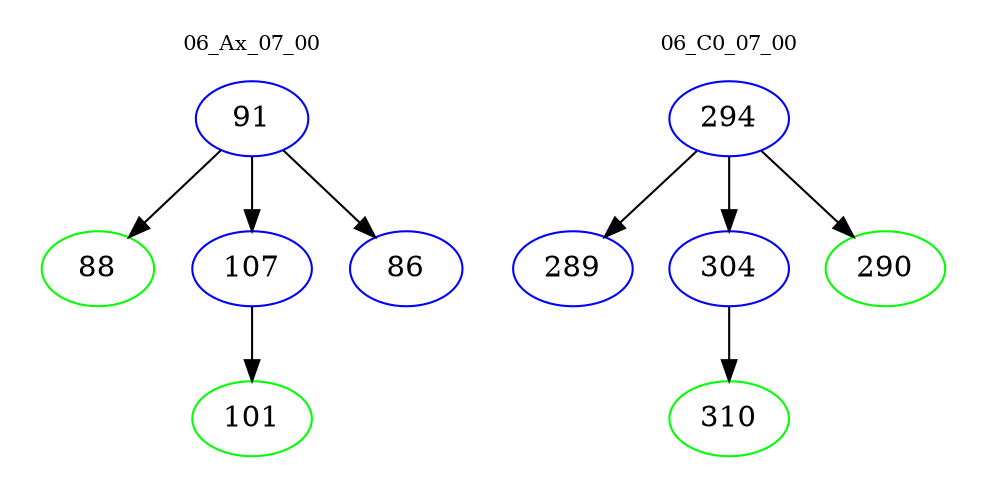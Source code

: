 digraph{
subgraph cluster_0 {
color = white
label = "06_Ax_07_00";
fontsize=10;
T0_91 [label="91", color="blue"]
T0_91 -> T0_88 [color="black"]
T0_88 [label="88", color="green"]
T0_91 -> T0_107 [color="black"]
T0_107 [label="107", color="blue"]
T0_107 -> T0_101 [color="black"]
T0_101 [label="101", color="green"]
T0_91 -> T0_86 [color="black"]
T0_86 [label="86", color="blue"]
}
subgraph cluster_1 {
color = white
label = "06_C0_07_00";
fontsize=10;
T1_294 [label="294", color="blue"]
T1_294 -> T1_289 [color="black"]
T1_289 [label="289", color="blue"]
T1_294 -> T1_304 [color="black"]
T1_304 [label="304", color="blue"]
T1_304 -> T1_310 [color="black"]
T1_310 [label="310", color="green"]
T1_294 -> T1_290 [color="black"]
T1_290 [label="290", color="green"]
}
}
